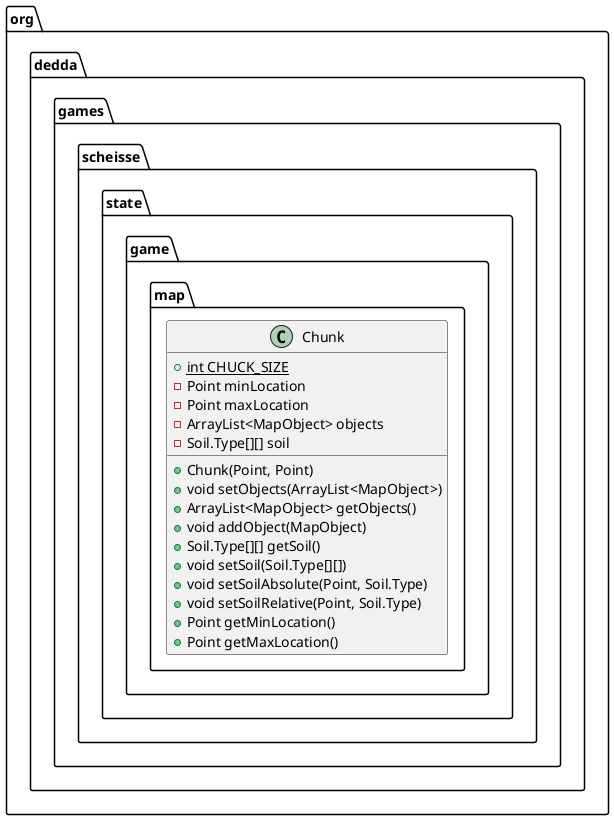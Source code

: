 @startuml
class org.dedda.games.scheisse.state.game.map.Chunk{
    + {static} int CHUCK_SIZE
    - Point minLocation
    - Point maxLocation
    - ArrayList<MapObject> objects
    - Soil.Type[][] soil
    + Chunk(Point, Point)
    + void setObjects(ArrayList<MapObject>)
    + ArrayList<MapObject> getObjects()
    + void addObject(MapObject)
    + Soil.Type[][] getSoil()
    + void setSoil(Soil.Type[][])
    + void setSoilAbsolute(Point, Soil.Type)
    + void setSoilRelative(Point, Soil.Type)
    + Point getMinLocation()
    + Point getMaxLocation()
}
@enduml